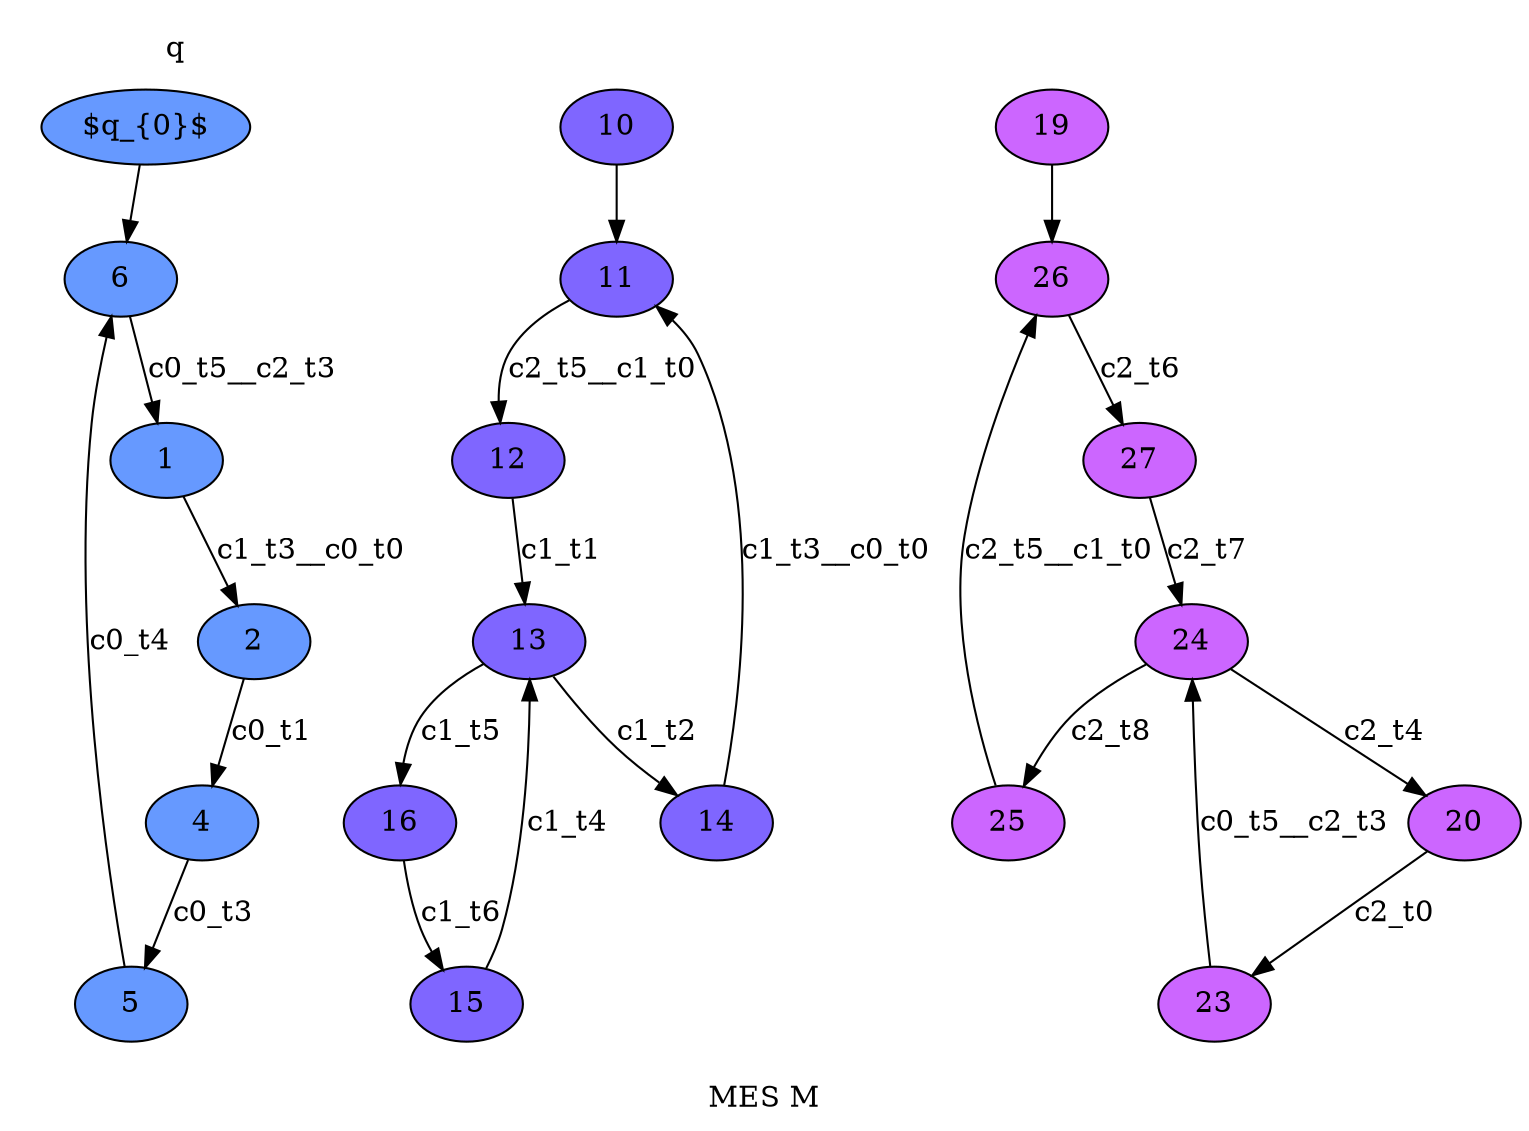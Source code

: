 digraph G {
  label = "MES M";
  subgraph cluster_component0 {
  pencolor=transparent;
  label = "q";
0 [label="$q_{0}$" fillcolor="#6699FF" style=filled];
1 [label="1" fillcolor="#6699FF" style=filled];
2 [label="2" fillcolor="#6699FF" style=filled];
4 [label="4" fillcolor="#6699FF" style=filled];
5 [label="5" fillcolor="#6699FF" style=filled];
6 [label="6" fillcolor="#6699FF" style=filled];
2->4 [label="c0_t1" color=black ];
4->5 [label="c0_t3" color=black ];
5->6 [label="c0_t4" color=black ];
0->6 [label="" color=black ];
6->1 [label="c0_t5__c2_t3" color=black ];
1->2 [label="c1_t3__c0_t0" color=black ];
  }
  subgraph component1 {
10 [label="10" fillcolor="#7F66FF" style=filled];
11 [label="11" fillcolor="#7F66FF" style=filled];
12 [label="12" fillcolor="#7F66FF" style=filled];
13 [label="13" fillcolor="#7F66FF" style=filled];
14 [label="14" fillcolor="#7F66FF" style=filled];
15 [label="15" fillcolor="#7F66FF" style=filled];
16 [label="16" fillcolor="#7F66FF" style=filled];
12->13 [label="c1_t1" color=black ];
13->14 [label="c1_t2" color=black ];
15->13 [label="c1_t4" color=black ];
13->16 [label="c1_t5" color=black ];
16->15 [label="c1_t6" color=black ];
10->11 [label="" color=black ];
14->11 [label="c1_t3__c0_t0" color=black ];
11->12 [label="c2_t5__c1_t0" color=black ];
  }
  subgraph component2 {
19 [label="19" fillcolor="#CC66FF" style=filled];
20 [label="20" fillcolor="#CC66FF" style=filled];
23 [label="23" fillcolor="#CC66FF" style=filled];
24 [label="24" fillcolor="#CC66FF" style=filled];
25 [label="25" fillcolor="#CC66FF" style=filled];
26 [label="26" fillcolor="#CC66FF" style=filled];
27 [label="27" fillcolor="#CC66FF" style=filled];
20->23 [label="c2_t0" color=black ];
24->20 [label="c2_t4" color=black ];
26->27 [label="c2_t6" color=black ];
27->24 [label="c2_t7" color=black ];
24->25 [label="c2_t8" color=black ];
19->26 [label="" color=black ];
23->24 [label="c0_t5__c2_t3" color=black ];
25->26 [label="c2_t5__c1_t0" color=black ];
  }
}
